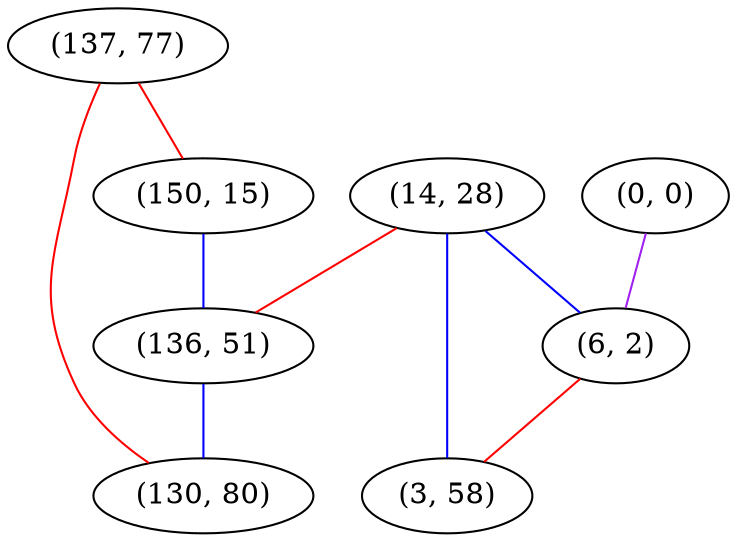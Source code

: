 graph "" {
"(14, 28)";
"(0, 0)";
"(137, 77)";
"(150, 15)";
"(136, 51)";
"(6, 2)";
"(130, 80)";
"(3, 58)";
"(14, 28)" -- "(136, 51)"  [color=red, key=0, weight=1];
"(14, 28)" -- "(6, 2)"  [color=blue, key=0, weight=3];
"(14, 28)" -- "(3, 58)"  [color=blue, key=0, weight=3];
"(0, 0)" -- "(6, 2)"  [color=purple, key=0, weight=4];
"(137, 77)" -- "(130, 80)"  [color=red, key=0, weight=1];
"(137, 77)" -- "(150, 15)"  [color=red, key=0, weight=1];
"(150, 15)" -- "(136, 51)"  [color=blue, key=0, weight=3];
"(136, 51)" -- "(130, 80)"  [color=blue, key=0, weight=3];
"(6, 2)" -- "(3, 58)"  [color=red, key=0, weight=1];
}

